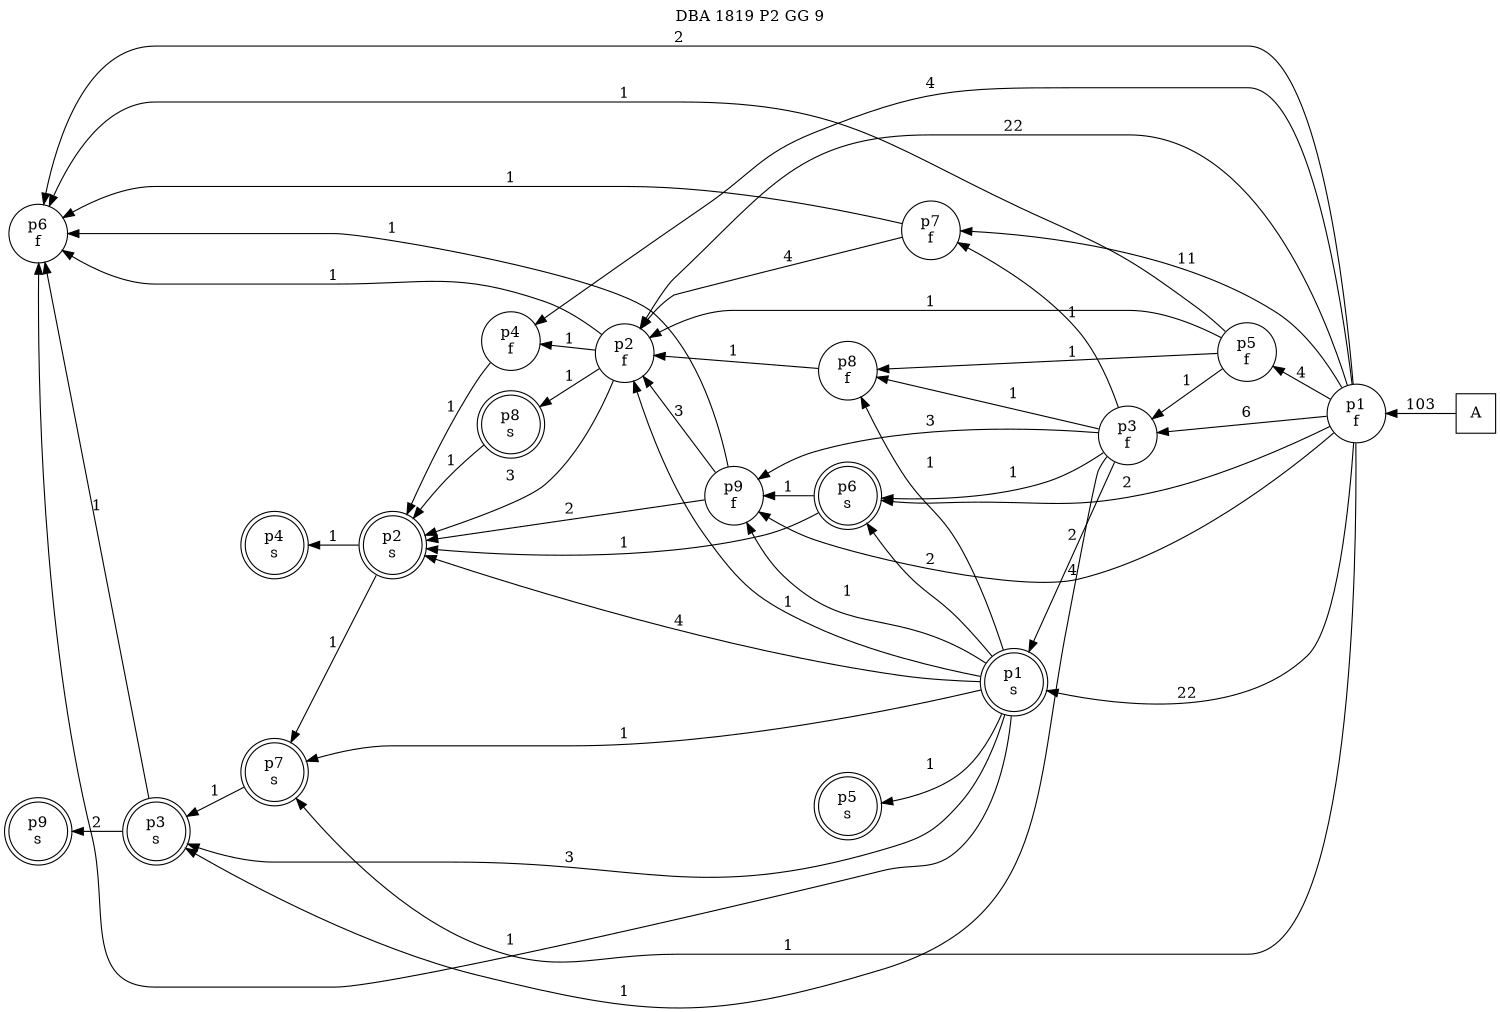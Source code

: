 digraph DBA_1819_P2_GG_9_GOOD {
labelloc="tl"
label= " DBA 1819 P2 GG 9 "
rankdir="RL";
graph [ size=" 10 , 10 !"]

"A" [shape="square" label="A"]
"p1_f" [shape="circle" label="p1
f"]
"p2_f" [shape="circle" label="p2
f"]
"p7_f" [shape="circle" label="p7
f"]
"p5_f" [shape="circle" label="p5
f"]
"p6_f" [shape="circle" label="p6
f"]
"p9_f" [shape="circle" label="p9
f"]
"p3_f" [shape="circle" label="p3
f"]
"p4_f" [shape="circle" label="p4
f"]
"p8_f" [shape="circle" label="p8
f"]
"p2_s" [shape="doublecircle" label="p2
s"]
"p1_s" [shape="doublecircle" label="p1
s"]
"p3_s" [shape="doublecircle" label="p3
s"]
"p4_s" [shape="doublecircle" label="p4
s"]
"p6_s" [shape="doublecircle" label="p6
s"]
"p8_s" [shape="doublecircle" label="p8
s"]
"p7_s" [shape="doublecircle" label="p7
s"]
"p9_s" [shape="doublecircle" label="p9
s"]
"p5_s" [shape="doublecircle" label="p5
s"]
"A" -> "p1_f" [ label=103]
"p1_f" -> "p2_f" [ label=22]
"p1_f" -> "p7_f" [ label=11]
"p1_f" -> "p5_f" [ label=4]
"p1_f" -> "p6_f" [ label=2]
"p1_f" -> "p9_f" [ label=4]
"p1_f" -> "p3_f" [ label=6]
"p1_f" -> "p4_f" [ label=4]
"p1_f" -> "p1_s" [ label=22]
"p1_f" -> "p6_s" [ label=2]
"p1_f" -> "p7_s" [ label=1]
"p2_f" -> "p6_f" [ label=1]
"p2_f" -> "p4_f" [ label=1]
"p2_f" -> "p2_s" [ label=3]
"p2_f" -> "p8_s" [ label=1]
"p7_f" -> "p2_f" [ label=4]
"p7_f" -> "p6_f" [ label=1]
"p5_f" -> "p2_f" [ label=1]
"p5_f" -> "p6_f" [ label=1]
"p5_f" -> "p3_f" [ label=1]
"p5_f" -> "p8_f" [ label=1]
"p9_f" -> "p2_f" [ label=3]
"p9_f" -> "p6_f" [ label=1]
"p9_f" -> "p2_s" [ label=2]
"p3_f" -> "p7_f" [ label=1]
"p3_f" -> "p9_f" [ label=3]
"p3_f" -> "p8_f" [ label=1]
"p3_f" -> "p1_s" [ label=2]
"p3_f" -> "p3_s" [ label=1]
"p3_f" -> "p6_s" [ label=1]
"p4_f" -> "p2_s" [ label=1]
"p8_f" -> "p2_f" [ label=1]
"p2_s" -> "p4_s" [ label=1]
"p2_s" -> "p7_s" [ label=1]
"p1_s" -> "p2_f" [ label=1]
"p1_s" -> "p6_f" [ label=1]
"p1_s" -> "p9_f" [ label=1]
"p1_s" -> "p8_f" [ label=1]
"p1_s" -> "p2_s" [ label=4]
"p1_s" -> "p3_s" [ label=3]
"p1_s" -> "p6_s" [ label=2]
"p1_s" -> "p7_s" [ label=1]
"p1_s" -> "p5_s" [ label=1]
"p3_s" -> "p6_f" [ label=1]
"p3_s" -> "p9_s" [ label=2]
"p6_s" -> "p9_f" [ label=1]
"p6_s" -> "p2_s" [ label=1]
"p8_s" -> "p2_s" [ label=1]
"p7_s" -> "p3_s" [ label=1]
}
